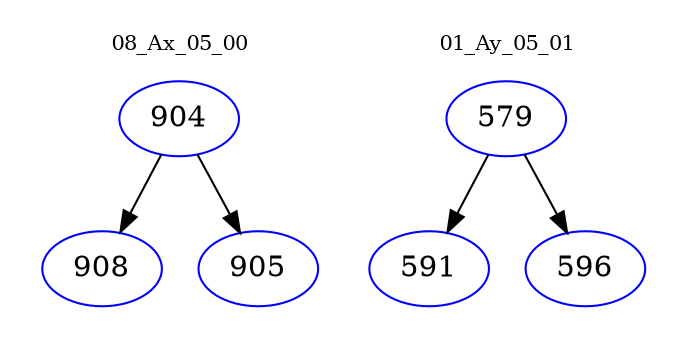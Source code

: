 digraph{
subgraph cluster_0 {
color = white
label = "08_Ax_05_00";
fontsize=10;
T0_904 [label="904", color="blue"]
T0_904 -> T0_908 [color="black"]
T0_908 [label="908", color="blue"]
T0_904 -> T0_905 [color="black"]
T0_905 [label="905", color="blue"]
}
subgraph cluster_1 {
color = white
label = "01_Ay_05_01";
fontsize=10;
T1_579 [label="579", color="blue"]
T1_579 -> T1_591 [color="black"]
T1_591 [label="591", color="blue"]
T1_579 -> T1_596 [color="black"]
T1_596 [label="596", color="blue"]
}
}
